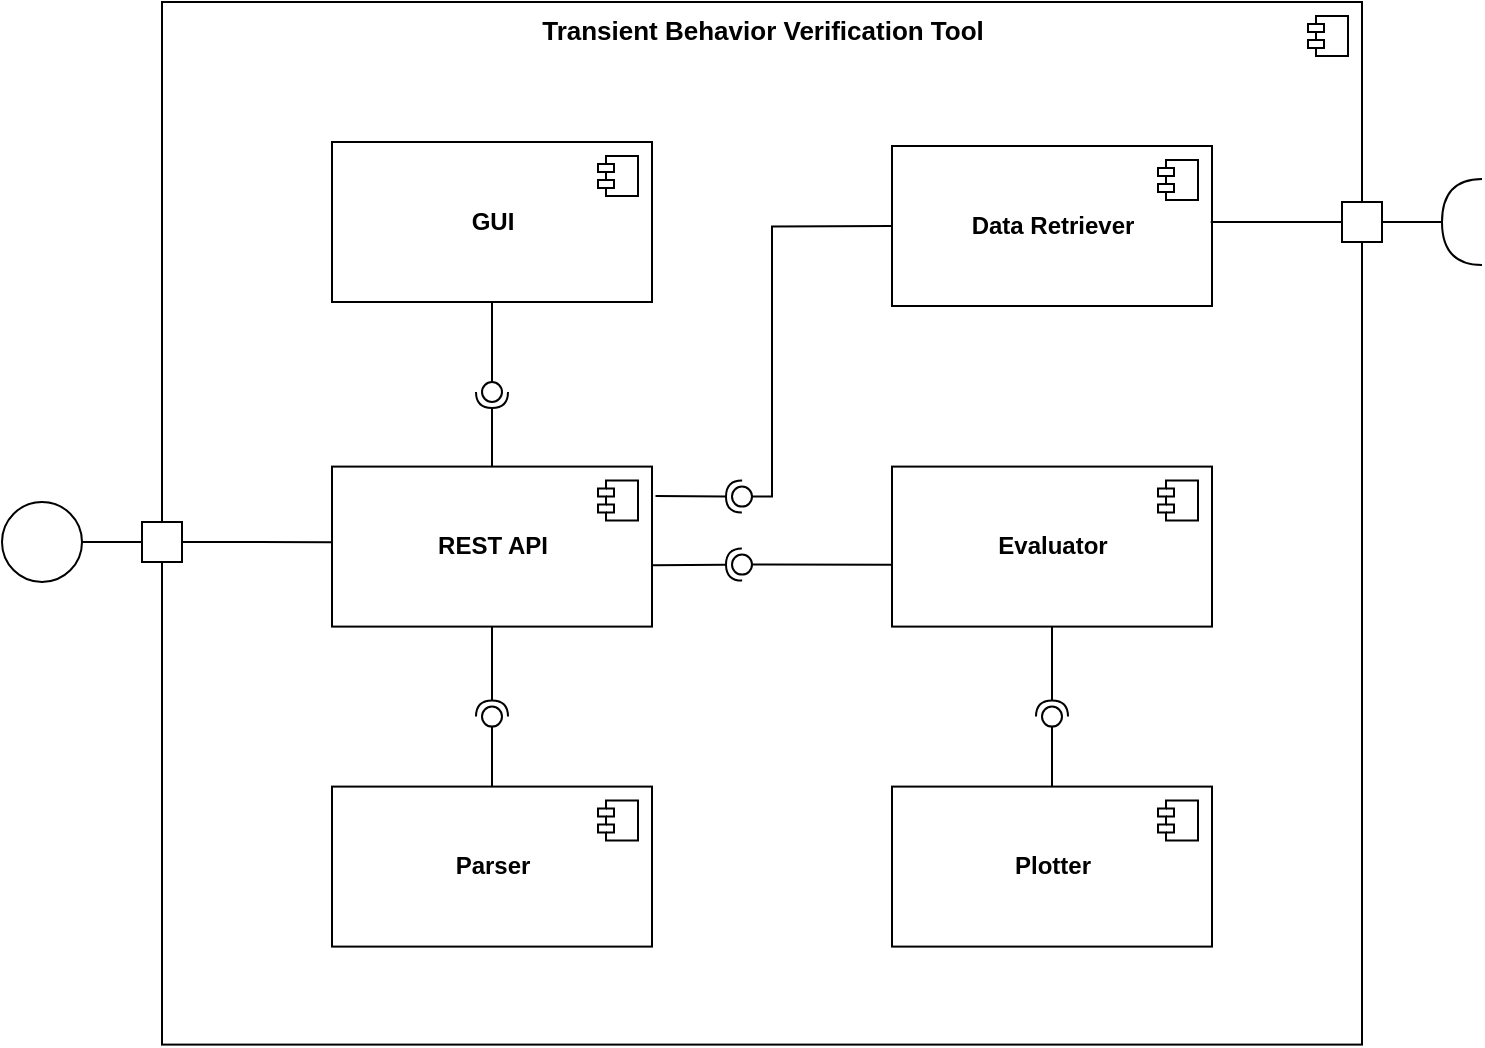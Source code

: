 <mxfile version="20.0.4" type="device"><diagram id="DLrDpULOTTb-b_B6yjcw" name="Page-1"><mxGraphModel dx="1185" dy="623" grid="1" gridSize="10" guides="1" tooltips="1" connect="1" arrows="1" fold="1" page="1" pageScale="1" pageWidth="850" pageHeight="1100" math="0" shadow="0"><root><mxCell id="0"/><mxCell id="1" parent="0"/><mxCell id="iB-6ELmbD_tGuZZpxP5i-18" value="&lt;b&gt;&lt;font style=&quot;font-size: 13px;&quot;&gt;Transient Behavior Verification Tool&lt;/font&gt;&lt;/b&gt;" style="html=1;dropTarget=0;verticalAlign=top;" parent="1" vertex="1"><mxGeometry x="120" y="110" width="600" height="521.3" as="geometry"/></mxCell><mxCell id="iB-6ELmbD_tGuZZpxP5i-19" value="" style="shape=module;jettyWidth=8;jettyHeight=4;" parent="iB-6ELmbD_tGuZZpxP5i-18" vertex="1"><mxGeometry x="1" width="20" height="20" relative="1" as="geometry"><mxPoint x="-27" y="7" as="offset"/></mxGeometry></mxCell><mxCell id="iB-6ELmbD_tGuZZpxP5i-3" value="&lt;b&gt;REST API&lt;/b&gt;" style="html=1;dropTarget=0;" parent="1" vertex="1"><mxGeometry x="205" y="342.3" width="160" height="80" as="geometry"/></mxCell><mxCell id="iB-6ELmbD_tGuZZpxP5i-4" value="" style="shape=module;jettyWidth=8;jettyHeight=4;" parent="iB-6ELmbD_tGuZZpxP5i-3" vertex="1"><mxGeometry x="1" width="20" height="20" relative="1" as="geometry"><mxPoint x="-27" y="7" as="offset"/></mxGeometry></mxCell><mxCell id="iB-6ELmbD_tGuZZpxP5i-5" value="&lt;b&gt;Evaluator&lt;/b&gt;" style="html=1;dropTarget=0;" parent="1" vertex="1"><mxGeometry x="485" y="342.3" width="160" height="80" as="geometry"/></mxCell><mxCell id="iB-6ELmbD_tGuZZpxP5i-6" value="" style="shape=module;jettyWidth=8;jettyHeight=4;" parent="iB-6ELmbD_tGuZZpxP5i-5" vertex="1"><mxGeometry x="1" width="20" height="20" relative="1" as="geometry"><mxPoint x="-27" y="7" as="offset"/></mxGeometry></mxCell><mxCell id="iB-6ELmbD_tGuZZpxP5i-7" value="&lt;b&gt;Parser&lt;/b&gt;" style="html=1;dropTarget=0;" parent="1" vertex="1"><mxGeometry x="205" y="502.3" width="160" height="80" as="geometry"/></mxCell><mxCell id="iB-6ELmbD_tGuZZpxP5i-8" value="" style="shape=module;jettyWidth=8;jettyHeight=4;" parent="iB-6ELmbD_tGuZZpxP5i-7" vertex="1"><mxGeometry x="1" width="20" height="20" relative="1" as="geometry"><mxPoint x="-27" y="7" as="offset"/></mxGeometry></mxCell><mxCell id="iB-6ELmbD_tGuZZpxP5i-9" value="&lt;b&gt;Plotter&lt;/b&gt;" style="html=1;dropTarget=0;" parent="1" vertex="1"><mxGeometry x="485" y="502.3" width="160" height="80" as="geometry"/></mxCell><mxCell id="iB-6ELmbD_tGuZZpxP5i-10" value="" style="shape=module;jettyWidth=8;jettyHeight=4;" parent="iB-6ELmbD_tGuZZpxP5i-9" vertex="1"><mxGeometry x="1" width="20" height="20" relative="1" as="geometry"><mxPoint x="-27" y="7" as="offset"/></mxGeometry></mxCell><mxCell id="iB-6ELmbD_tGuZZpxP5i-13" value="&lt;b&gt;GUI&lt;/b&gt;" style="html=1;dropTarget=0;" parent="1" vertex="1"><mxGeometry x="205" y="180" width="160" height="80" as="geometry"/></mxCell><mxCell id="iB-6ELmbD_tGuZZpxP5i-14" value="" style="shape=module;jettyWidth=8;jettyHeight=4;" parent="iB-6ELmbD_tGuZZpxP5i-13" vertex="1"><mxGeometry x="1" width="20" height="20" relative="1" as="geometry"><mxPoint x="-27" y="7" as="offset"/></mxGeometry></mxCell><mxCell id="iB-6ELmbD_tGuZZpxP5i-24" value="&lt;b&gt;Data Retriever&lt;/b&gt;" style="html=1;dropTarget=0;" parent="1" vertex="1"><mxGeometry x="485" y="182" width="160" height="80" as="geometry"/></mxCell><mxCell id="iB-6ELmbD_tGuZZpxP5i-25" value="" style="shape=module;jettyWidth=8;jettyHeight=4;" parent="iB-6ELmbD_tGuZZpxP5i-24" vertex="1"><mxGeometry x="1" width="20" height="20" relative="1" as="geometry"><mxPoint x="-27" y="7" as="offset"/></mxGeometry></mxCell><mxCell id="iB-6ELmbD_tGuZZpxP5i-26" value="" style="rounded=0;orthogonalLoop=1;jettySize=auto;html=1;endArrow=none;endFill=0;sketch=0;sourcePerimeterSpacing=0;targetPerimeterSpacing=0;fontSize=13;exitX=0.5;exitY=0;exitDx=0;exitDy=0;" parent="1" source="iB-6ELmbD_tGuZZpxP5i-7" target="iB-6ELmbD_tGuZZpxP5i-28" edge="1"><mxGeometry relative="1" as="geometry"><mxPoint x="255" y="437.3" as="sourcePoint"/></mxGeometry></mxCell><mxCell id="iB-6ELmbD_tGuZZpxP5i-27" value="" style="rounded=0;orthogonalLoop=1;jettySize=auto;html=1;endArrow=halfCircle;endFill=0;entryX=0.5;entryY=0.5;endSize=6;strokeWidth=1;sketch=0;fontSize=13;exitX=0.5;exitY=1;exitDx=0;exitDy=0;" parent="1" source="iB-6ELmbD_tGuZZpxP5i-3" target="iB-6ELmbD_tGuZZpxP5i-28" edge="1"><mxGeometry relative="1" as="geometry"><mxPoint x="295" y="437.3" as="sourcePoint"/></mxGeometry></mxCell><mxCell id="iB-6ELmbD_tGuZZpxP5i-28" value="" style="ellipse;whiteSpace=wrap;html=1;align=center;aspect=fixed;resizable=0;points=[];outlineConnect=0;sketch=0;fontSize=13;" parent="1" vertex="1"><mxGeometry x="280" y="462.3" width="10" height="10" as="geometry"/></mxCell><mxCell id="iB-6ELmbD_tGuZZpxP5i-39" value="" style="rounded=0;orthogonalLoop=1;jettySize=auto;html=1;endArrow=none;endFill=0;sketch=0;sourcePerimeterSpacing=0;targetPerimeterSpacing=0;fontSize=13;exitX=0.5;exitY=0;exitDx=0;exitDy=0;" parent="1" source="iB-6ELmbD_tGuZZpxP5i-9" target="iB-6ELmbD_tGuZZpxP5i-41" edge="1"><mxGeometry relative="1" as="geometry"><mxPoint x="540" y="462.3" as="sourcePoint"/></mxGeometry></mxCell><mxCell id="iB-6ELmbD_tGuZZpxP5i-40" value="" style="rounded=0;orthogonalLoop=1;jettySize=auto;html=1;endArrow=halfCircle;endFill=0;entryX=0.5;entryY=0.5;endSize=6;strokeWidth=1;sketch=0;fontSize=13;exitX=0.5;exitY=1;exitDx=0;exitDy=0;" parent="1" source="iB-6ELmbD_tGuZZpxP5i-5" target="iB-6ELmbD_tGuZZpxP5i-41" edge="1"><mxGeometry relative="1" as="geometry"><mxPoint x="540" y="402.3" as="sourcePoint"/></mxGeometry></mxCell><mxCell id="iB-6ELmbD_tGuZZpxP5i-41" value="" style="ellipse;whiteSpace=wrap;html=1;align=center;aspect=fixed;resizable=0;points=[];outlineConnect=0;sketch=0;fontSize=13;" parent="1" vertex="1"><mxGeometry x="560" y="462.3" width="10" height="10" as="geometry"/></mxCell><mxCell id="iB-6ELmbD_tGuZZpxP5i-49" value="" style="rounded=0;orthogonalLoop=1;jettySize=auto;html=1;endArrow=none;endFill=0;sketch=0;sourcePerimeterSpacing=0;targetPerimeterSpacing=0;fontSize=13;exitX=0;exitY=0.5;exitDx=0;exitDy=0;" parent="1" source="iB-6ELmbD_tGuZZpxP5i-24" target="iB-6ELmbD_tGuZZpxP5i-51" edge="1"><mxGeometry relative="1" as="geometry"><mxPoint x="416" y="377.3" as="sourcePoint"/><Array as="points"><mxPoint x="425" y="222.3"/><mxPoint x="425" y="357.3"/></Array></mxGeometry></mxCell><mxCell id="iB-6ELmbD_tGuZZpxP5i-50" value="" style="rounded=0;orthogonalLoop=1;jettySize=auto;html=1;endArrow=halfCircle;endFill=0;entryX=0.5;entryY=0.5;endSize=6;strokeWidth=1;sketch=0;fontSize=13;exitX=1.011;exitY=0.183;exitDx=0;exitDy=0;exitPerimeter=0;" parent="1" source="iB-6ELmbD_tGuZZpxP5i-3" target="iB-6ELmbD_tGuZZpxP5i-51" edge="1"><mxGeometry relative="1" as="geometry"><mxPoint x="456" y="377.3" as="sourcePoint"/></mxGeometry></mxCell><mxCell id="iB-6ELmbD_tGuZZpxP5i-51" value="" style="ellipse;whiteSpace=wrap;html=1;align=center;aspect=fixed;resizable=0;points=[];outlineConnect=0;sketch=0;fontSize=13;rotation=-90;" parent="1" vertex="1"><mxGeometry x="405" y="352.3" width="10" height="10" as="geometry"/></mxCell><mxCell id="iB-6ELmbD_tGuZZpxP5i-52" value="" style="rounded=0;orthogonalLoop=1;jettySize=auto;html=1;endArrow=none;endFill=0;sketch=0;sourcePerimeterSpacing=0;targetPerimeterSpacing=0;fontSize=13;exitX=0;exitY=0.613;exitDx=0;exitDy=0;exitPerimeter=0;" parent="1" source="iB-6ELmbD_tGuZZpxP5i-5" edge="1"><mxGeometry relative="1" as="geometry"><mxPoint x="465" y="391.3" as="sourcePoint"/><mxPoint x="415.0" y="391.3" as="targetPoint"/></mxGeometry></mxCell><mxCell id="iB-6ELmbD_tGuZZpxP5i-53" value="" style="rounded=0;orthogonalLoop=1;jettySize=auto;html=1;endArrow=halfCircle;endFill=0;entryX=0.5;entryY=0.5;endSize=6;strokeWidth=1;sketch=0;fontSize=13;exitX=1;exitY=0.617;exitDx=0;exitDy=0;exitPerimeter=0;" parent="1" source="iB-6ELmbD_tGuZZpxP5i-3" edge="1"><mxGeometry relative="1" as="geometry"><mxPoint x="335" y="391.3" as="sourcePoint"/><mxPoint x="410" y="391.3" as="targetPoint"/></mxGeometry></mxCell><mxCell id="iB-6ELmbD_tGuZZpxP5i-54" value="" style="ellipse;whiteSpace=wrap;html=1;align=center;aspect=fixed;resizable=0;points=[];outlineConnect=0;sketch=0;fontSize=13;" parent="1" vertex="1"><mxGeometry x="405" y="386.3" width="10" height="10" as="geometry"/></mxCell><mxCell id="iB-6ELmbD_tGuZZpxP5i-58" value="" style="shape=image;verticalLabelPosition=bottom;labelBackgroundColor=default;verticalAlign=top;aspect=fixed;imageAspect=0;image=https://user-images.githubusercontent.com/30186107/29488525-f55a69d0-84da-11e7-8a39-5476f663b5eb.png;" parent="1" vertex="1"><mxGeometry x="207.99" y="182" width="59.35" height="34.81" as="geometry"/></mxCell><mxCell id="iB-6ELmbD_tGuZZpxP5i-61" value="" style="shape=image;verticalLabelPosition=bottom;labelBackgroundColor=default;verticalAlign=top;aspect=fixed;imageAspect=0;image=https://img.icons8.com/color/480/bootstrap.png;" parent="1" vertex="1"><mxGeometry x="209.6" y="216.81" width="32.3" height="32.3" as="geometry"/></mxCell><mxCell id="iB-6ELmbD_tGuZZpxP5i-62" value="" style="shape=image;verticalLabelPosition=bottom;labelBackgroundColor=default;verticalAlign=top;aspect=fixed;imageAspect=0;image=https://cdn3.iconfinder.com/data/icons/logos-and-brands-adobe/512/267_Python-512.png;" parent="1" vertex="1"><mxGeometry x="208" y="345.3" width="35.5" height="35.5" as="geometry"/></mxCell><mxCell id="iB-6ELmbD_tGuZZpxP5i-63" value="" style="shape=image;verticalLabelPosition=bottom;labelBackgroundColor=default;verticalAlign=top;aspect=fixed;imageAspect=0;image=https://cdn.iconscout.com/icon/free/png-256/flask-51-285137.png;" parent="1" vertex="1"><mxGeometry x="209" y="380.8" width="38" height="38" as="geometry"/></mxCell><mxCell id="iB-6ELmbD_tGuZZpxP5i-64" value="" style="shape=image;verticalLabelPosition=bottom;labelBackgroundColor=default;verticalAlign=top;aspect=fixed;imageAspect=0;image=https://cdn3.iconfinder.com/data/icons/logos-and-brands-adobe/512/267_Python-512.png;" parent="1" vertex="1"><mxGeometry x="488" y="345.3" width="35.5" height="35.5" as="geometry"/></mxCell><mxCell id="iB-6ELmbD_tGuZZpxP5i-66" value="" style="shape=image;verticalLabelPosition=bottom;labelBackgroundColor=default;verticalAlign=top;aspect=fixed;imageAspect=0;image=https://cdn3.iconfinder.com/data/icons/logos-and-brands-adobe/512/267_Python-512.png;" parent="1" vertex="1"><mxGeometry x="489" y="185" width="35.5" height="35.5" as="geometry"/></mxCell><mxCell id="iB-6ELmbD_tGuZZpxP5i-67" value="" style="shape=image;verticalLabelPosition=bottom;labelBackgroundColor=default;verticalAlign=top;aspect=fixed;imageAspect=0;image=https://cdn3.iconfinder.com/data/icons/logos-and-brands-adobe/512/267_Python-512.png;" parent="1" vertex="1"><mxGeometry x="489" y="505.3" width="35.5" height="35.5" as="geometry"/></mxCell><mxCell id="iB-6ELmbD_tGuZZpxP5i-68" value="" style="shape=image;verticalLabelPosition=bottom;labelBackgroundColor=default;verticalAlign=top;aspect=fixed;imageAspect=0;image=https://upload.wikimedia.org/wikipedia/commons/thumb/8/84/Matplotlib_icon.svg/1024px-Matplotlib_icon.svg.png;" parent="1" vertex="1"><mxGeometry x="489" y="543.8" width="31.5" height="31.5" as="geometry"/></mxCell><mxCell id="iB-6ELmbD_tGuZZpxP5i-69" value="" style="shape=image;verticalLabelPosition=bottom;labelBackgroundColor=default;verticalAlign=top;aspect=fixed;imageAspect=0;image=https://cdn3.iconfinder.com/data/icons/logos-and-brands-adobe/512/267_Python-512.png;" parent="1" vertex="1"><mxGeometry x="208" y="505.3" width="35.5" height="35.5" as="geometry"/></mxCell><mxCell id="iB-6ELmbD_tGuZZpxP5i-74" value="" style="ellipse;whiteSpace=wrap;html=1;aspect=fixed;fontSize=13;" parent="1" vertex="1"><mxGeometry x="40" y="360" width="40" height="40" as="geometry"/></mxCell><mxCell id="iB-6ELmbD_tGuZZpxP5i-85" style="edgeStyle=orthogonalEdgeStyle;rounded=0;orthogonalLoop=1;jettySize=auto;html=1;exitX=1;exitY=0.5;exitDx=0;exitDy=0;entryX=-0.003;entryY=0.473;entryDx=0;entryDy=0;entryPerimeter=0;fontSize=13;endArrow=none;endFill=0;" parent="1" source="iB-6ELmbD_tGuZZpxP5i-77" target="iB-6ELmbD_tGuZZpxP5i-3" edge="1"><mxGeometry relative="1" as="geometry"/></mxCell><mxCell id="iB-6ELmbD_tGuZZpxP5i-77" value="" style="rounded=0;whiteSpace=wrap;html=1;fontSize=13;" parent="1" vertex="1"><mxGeometry x="110" y="370" width="20" height="20" as="geometry"/></mxCell><mxCell id="iB-6ELmbD_tGuZZpxP5i-78" value="" style="endArrow=none;html=1;rounded=0;fontSize=13;exitX=1;exitY=0.5;exitDx=0;exitDy=0;entryX=0;entryY=0.5;entryDx=0;entryDy=0;" parent="1" source="iB-6ELmbD_tGuZZpxP5i-74" target="iB-6ELmbD_tGuZZpxP5i-77" edge="1"><mxGeometry width="50" height="50" relative="1" as="geometry"><mxPoint x="160" y="420" as="sourcePoint"/><mxPoint x="210" y="370" as="targetPoint"/></mxGeometry></mxCell><mxCell id="lzYgQkadqSnpb87D3vMW-1" value="" style="rounded=0;orthogonalLoop=1;jettySize=auto;html=1;endArrow=none;endFill=0;sketch=0;sourcePerimeterSpacing=0;targetPerimeterSpacing=0;exitX=0.5;exitY=1;exitDx=0;exitDy=0;" edge="1" target="lzYgQkadqSnpb87D3vMW-3" parent="1" source="iB-6ELmbD_tGuZZpxP5i-13"><mxGeometry relative="1" as="geometry"><mxPoint x="400" y="415" as="sourcePoint"/></mxGeometry></mxCell><mxCell id="lzYgQkadqSnpb87D3vMW-2" value="" style="rounded=0;orthogonalLoop=1;jettySize=auto;html=1;endArrow=halfCircle;endFill=0;entryX=0.5;entryY=0.5;endSize=6;strokeWidth=1;sketch=0;exitX=0.5;exitY=0;exitDx=0;exitDy=0;" edge="1" target="lzYgQkadqSnpb87D3vMW-3" parent="1" source="iB-6ELmbD_tGuZZpxP5i-3"><mxGeometry relative="1" as="geometry"><mxPoint x="440" y="415" as="sourcePoint"/></mxGeometry></mxCell><mxCell id="lzYgQkadqSnpb87D3vMW-3" value="" style="ellipse;whiteSpace=wrap;html=1;align=center;aspect=fixed;resizable=0;points=[];outlineConnect=0;sketch=0;" vertex="1" parent="1"><mxGeometry x="280" y="300" width="10" height="10" as="geometry"/></mxCell><mxCell id="lzYgQkadqSnpb87D3vMW-10" style="edgeStyle=orthogonalEdgeStyle;rounded=0;orthogonalLoop=1;jettySize=auto;html=1;exitX=0;exitY=0.5;exitDx=0;exitDy=0;entryX=0.996;entryY=0.475;entryDx=0;entryDy=0;entryPerimeter=0;endArrow=none;endFill=0;" edge="1" parent="1" source="lzYgQkadqSnpb87D3vMW-4" target="iB-6ELmbD_tGuZZpxP5i-24"><mxGeometry relative="1" as="geometry"/></mxCell><mxCell id="lzYgQkadqSnpb87D3vMW-4" value="" style="rounded=0;whiteSpace=wrap;html=1;fontSize=13;" vertex="1" parent="1"><mxGeometry x="710" y="210" width="20" height="20" as="geometry"/></mxCell><mxCell id="lzYgQkadqSnpb87D3vMW-8" value="" style="edgeStyle=orthogonalEdgeStyle;rounded=0;orthogonalLoop=1;jettySize=auto;html=1;endArrow=none;endFill=0;" edge="1" parent="1" source="lzYgQkadqSnpb87D3vMW-6" target="lzYgQkadqSnpb87D3vMW-4"><mxGeometry relative="1" as="geometry"/></mxCell><mxCell id="lzYgQkadqSnpb87D3vMW-6" value="" style="shape=requiredInterface;html=1;verticalLabelPosition=bottom;sketch=0;direction=west;" vertex="1" parent="1"><mxGeometry x="760" y="198.5" width="20" height="43" as="geometry"/></mxCell></root></mxGraphModel></diagram></mxfile>